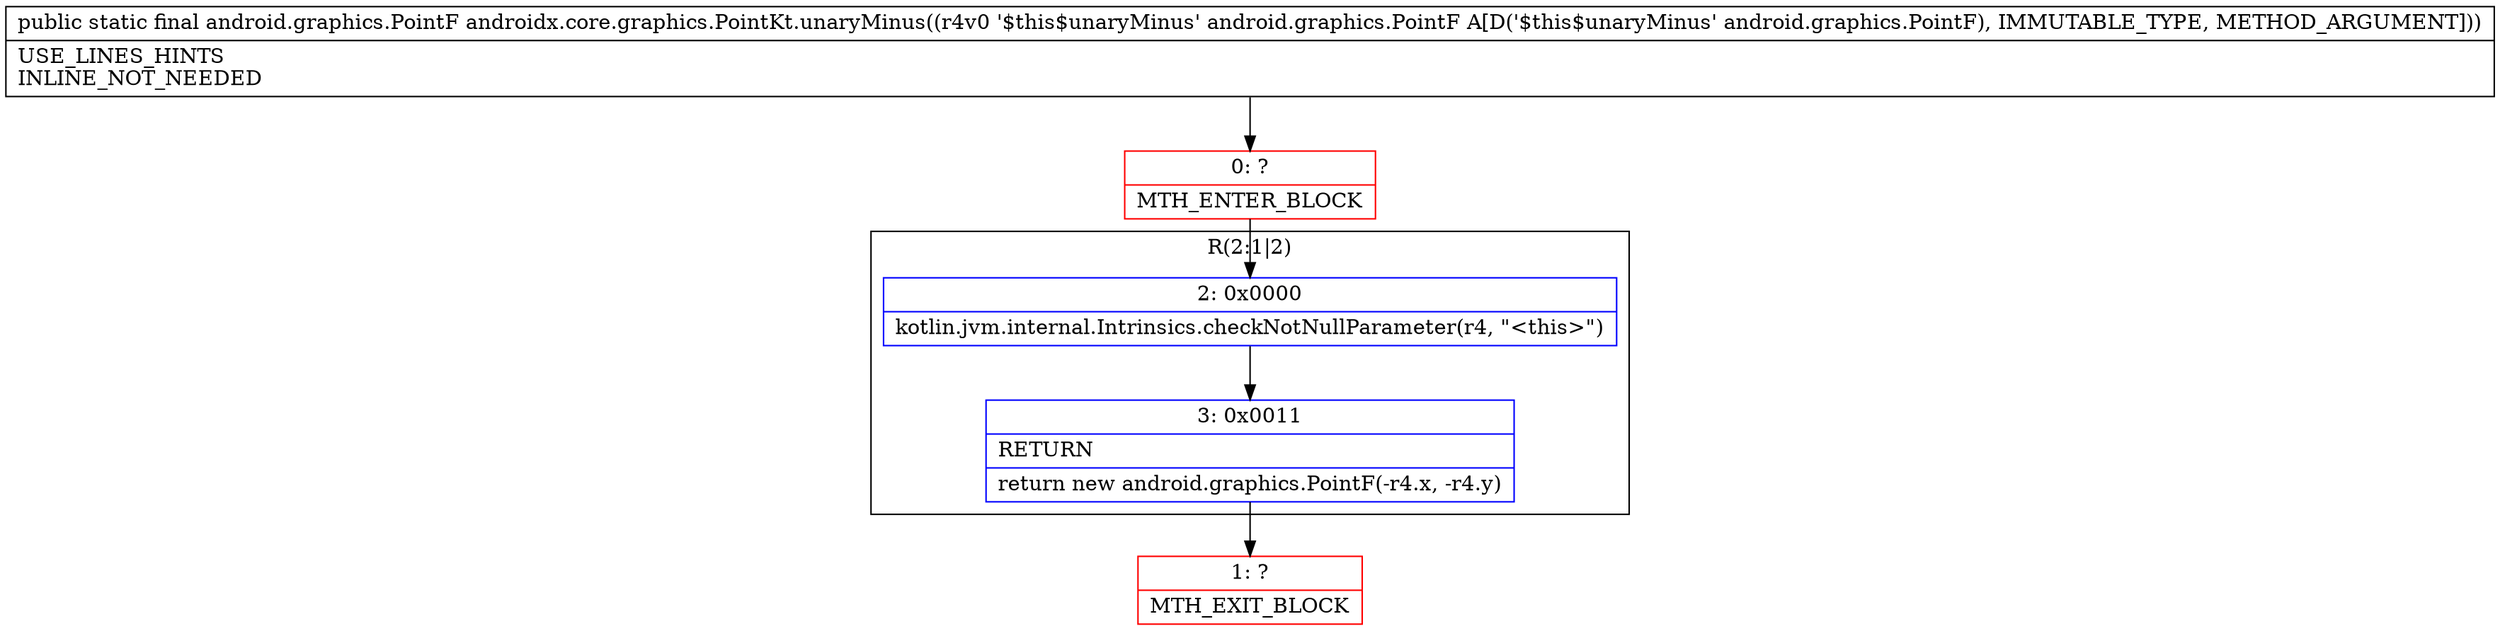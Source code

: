 digraph "CFG forandroidx.core.graphics.PointKt.unaryMinus(Landroid\/graphics\/PointF;)Landroid\/graphics\/PointF;" {
subgraph cluster_Region_292396530 {
label = "R(2:1|2)";
node [shape=record,color=blue];
Node_2 [shape=record,label="{2\:\ 0x0000|kotlin.jvm.internal.Intrinsics.checkNotNullParameter(r4, \"\<this\>\")\l}"];
Node_3 [shape=record,label="{3\:\ 0x0011|RETURN\l|return new android.graphics.PointF(\-r4.x, \-r4.y)\l}"];
}
Node_0 [shape=record,color=red,label="{0\:\ ?|MTH_ENTER_BLOCK\l}"];
Node_1 [shape=record,color=red,label="{1\:\ ?|MTH_EXIT_BLOCK\l}"];
MethodNode[shape=record,label="{public static final android.graphics.PointF androidx.core.graphics.PointKt.unaryMinus((r4v0 '$this$unaryMinus' android.graphics.PointF A[D('$this$unaryMinus' android.graphics.PointF), IMMUTABLE_TYPE, METHOD_ARGUMENT]))  | USE_LINES_HINTS\lINLINE_NOT_NEEDED\l}"];
MethodNode -> Node_0;Node_2 -> Node_3;
Node_3 -> Node_1;
Node_0 -> Node_2;
}

